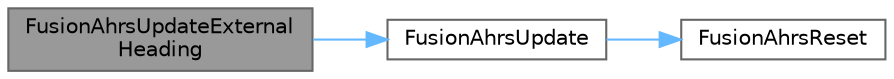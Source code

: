 digraph "FusionAhrsUpdateExternalHeading"
{
 // LATEX_PDF_SIZE
  bgcolor="transparent";
  edge [fontname=Helvetica,fontsize=10,labelfontname=Helvetica,labelfontsize=10];
  node [fontname=Helvetica,fontsize=10,shape=box,height=0.2,width=0.4];
  rankdir="LR";
  Node1 [id="Node000001",label="FusionAhrsUpdateExternal\lHeading",height=0.2,width=0.4,color="gray40", fillcolor="grey60", style="filled", fontcolor="black",tooltip="Updates the AHRS algorithm using the gyroscope, accelerometer, and heading measurements."];
  Node1 -> Node2 [id="edge1_Node000001_Node000002",color="steelblue1",style="solid",tooltip=" "];
  Node2 [id="Node000002",label="FusionAhrsUpdate",height=0.2,width=0.4,color="grey40", fillcolor="white", style="filled",URL="$_fusion_ahrs_8c.html#af98205155fc3110da2e6bf410f33b4c0",tooltip="Updates the AHRS algorithm using the gyroscope, accelerometer, and magnetometer measurements."];
  Node2 -> Node3 [id="edge2_Node000002_Node000003",color="steelblue1",style="solid",tooltip=" "];
  Node3 [id="Node000003",label="FusionAhrsReset",height=0.2,width=0.4,color="grey40", fillcolor="white", style="filled",URL="$_fusion_ahrs_8c.html#aa05080527ed7c189f1f751a1b3a57484",tooltip="Resets the AHRS algorithm. This is equivalent to reinitialising the algorithm while maintaining the c..."];
}
